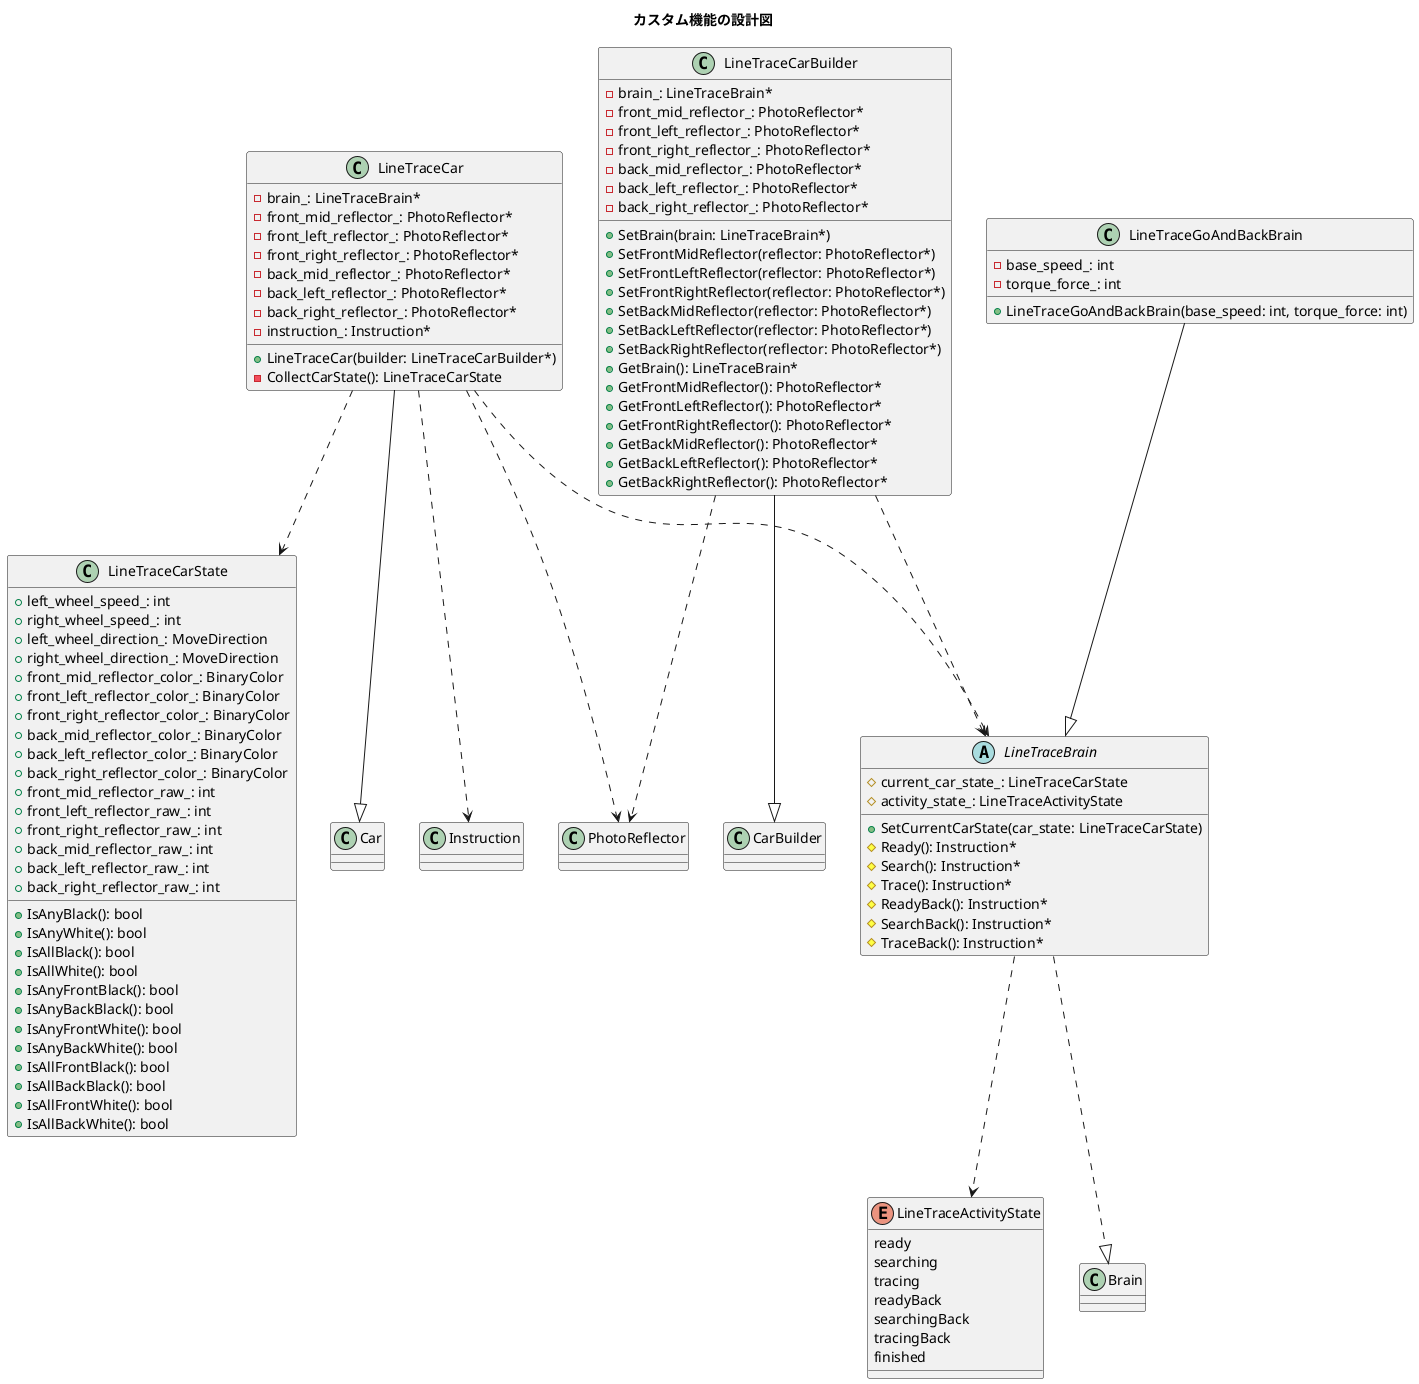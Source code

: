 @startuml
'https://plantuml.com/class-diagram

title "カスタム機能の設計図"

class LineTraceCarBuilder {
- brain_: LineTraceBrain*
- front_mid_reflector_: PhotoReflector*
- front_left_reflector_: PhotoReflector*
- front_right_reflector_: PhotoReflector*
- back_mid_reflector_: PhotoReflector*
- back_left_reflector_: PhotoReflector*
- back_right_reflector_: PhotoReflector*
+ SetBrain(brain: LineTraceBrain*)
+ SetFrontMidReflector(reflector: PhotoReflector*)
+ SetFrontLeftReflector(reflector: PhotoReflector*)
+ SetFrontRightReflector(reflector: PhotoReflector*)
+ SetBackMidReflector(reflector: PhotoReflector*)
+ SetBackLeftReflector(reflector: PhotoReflector*)
+ SetBackRightReflector(reflector: PhotoReflector*)
+ GetBrain(): LineTraceBrain*
+ GetFrontMidReflector(): PhotoReflector*
+ GetFrontLeftReflector(): PhotoReflector*
+ GetFrontRightReflector(): PhotoReflector*
+ GetBackMidReflector(): PhotoReflector*
+ GetBackLeftReflector(): PhotoReflector*
+ GetBackRightReflector(): PhotoReflector*
}

class LineTraceCar {
- brain_: LineTraceBrain*
- front_mid_reflector_: PhotoReflector*
- front_left_reflector_: PhotoReflector*
- front_right_reflector_: PhotoReflector*
- back_mid_reflector_: PhotoReflector*
- back_left_reflector_: PhotoReflector*
- back_right_reflector_: PhotoReflector*
- instruction_: Instruction*
+ LineTraceCar(builder: LineTraceCarBuilder*)
- CollectCarState(): LineTraceCarState
}

class LineTraceCarState {
+ left_wheel_speed_: int
+ right_wheel_speed_: int
+ left_wheel_direction_: MoveDirection
+ right_wheel_direction_: MoveDirection
+ front_mid_reflector_color_: BinaryColor
+ front_left_reflector_color_: BinaryColor
+ front_right_reflector_color_: BinaryColor
+ back_mid_reflector_color_: BinaryColor
+ back_left_reflector_color_: BinaryColor
+ back_right_reflector_color_: BinaryColor
+ front_mid_reflector_raw_: int
+ front_left_reflector_raw_: int
+ front_right_reflector_raw_: int
+ back_mid_reflector_raw_: int
+ back_left_reflector_raw_: int
+ back_right_reflector_raw_: int
+ IsAnyBlack(): bool
+ IsAnyWhite(): bool
+ IsAllBlack(): bool
+ IsAllWhite(): bool
+ IsAnyFrontBlack(): bool
+ IsAnyBackBlack(): bool
+ IsAnyFrontWhite(): bool
+ IsAnyBackWhite(): bool
+ IsAllFrontBlack(): bool
+ IsAllBackBlack(): bool
+ IsAllFrontWhite(): bool
+ IsAllBackWhite(): bool
}

abstract class LineTraceBrain {
+ SetCurrentCarState(car_state: LineTraceCarState)
# current_car_state_: LineTraceCarState
# activity_state_: LineTraceActivityState
# Ready(): Instruction*
# Search(): Instruction*
# Trace(): Instruction*
# ReadyBack(): Instruction*
# SearchBack(): Instruction*
# TraceBack(): Instruction*
}

enum LineTraceActivityState {
    ready
    searching
    tracing
    readyBack
    searchingBack
    tracingBack
    finished
}

class LineTraceGoAndBackBrain {
+ LineTraceGoAndBackBrain(base_speed: int, torque_force: int)
- base_speed_: int
- torque_force_: int
}

LineTraceGoAndBackBrain --|> LineTraceBrain
LineTraceCar --|> Car
LineTraceCar ..> LineTraceCarState
LineTraceCar ..> LineTraceBrain
LineTraceCar ..> PhotoReflector
LineTraceCar ..> Instruction
LineTraceBrain ..|> Brain
LineTraceBrain ..> LineTraceActivityState
LineTraceCarBuilder ..> PhotoReflector
LineTraceCarBuilder ..> LineTraceBrain
LineTraceCarBuilder --|> CarBuilder
@enduml